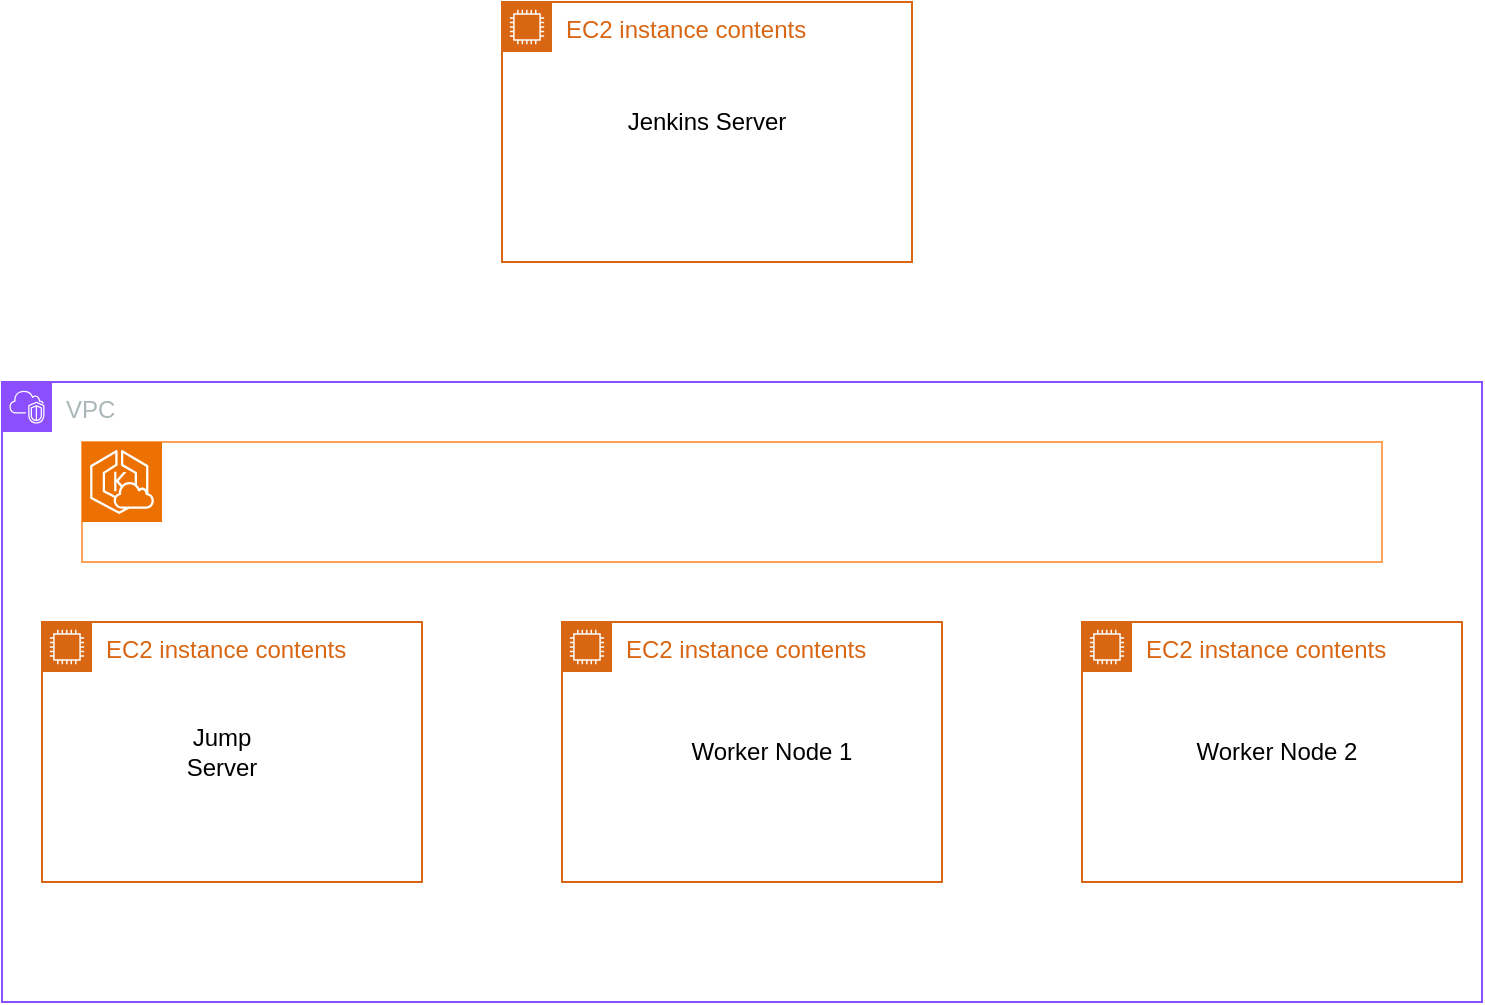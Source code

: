 <mxfile version="24.8.3">
  <diagram name="Page-1" id="SSs2KQE6aSDwqkHJg_ZX">
    <mxGraphModel dx="1042" dy="567" grid="1" gridSize="10" guides="1" tooltips="1" connect="1" arrows="1" fold="1" page="1" pageScale="1" pageWidth="850" pageHeight="1100" math="0" shadow="0">
      <root>
        <mxCell id="0" />
        <mxCell id="1" parent="0" />
        <mxCell id="2vYAOAcpv1Q47gSP7W0U-8" value="EC2 instance contents" style="points=[[0,0],[0.25,0],[0.5,0],[0.75,0],[1,0],[1,0.25],[1,0.5],[1,0.75],[1,1],[0.75,1],[0.5,1],[0.25,1],[0,1],[0,0.75],[0,0.5],[0,0.25]];outlineConnect=0;gradientColor=none;html=1;whiteSpace=wrap;fontSize=12;fontStyle=0;container=1;pointerEvents=0;collapsible=0;recursiveResize=0;shape=mxgraph.aws4.group;grIcon=mxgraph.aws4.group_ec2_instance_contents;strokeColor=#D86613;fillColor=none;verticalAlign=top;align=left;spacingLeft=30;fontColor=#D86613;dashed=0;" vertex="1" parent="1">
          <mxGeometry x="310" y="80" width="205" height="130" as="geometry" />
        </mxCell>
        <mxCell id="2vYAOAcpv1Q47gSP7W0U-9" value="Jenkins Server" style="text;html=1;align=center;verticalAlign=middle;whiteSpace=wrap;rounded=0;" vertex="1" parent="2vYAOAcpv1Q47gSP7W0U-8">
          <mxGeometry x="56.25" y="40" width="92.5" height="40" as="geometry" />
        </mxCell>
        <mxCell id="2vYAOAcpv1Q47gSP7W0U-12" value="VPC" style="points=[[0,0],[0.25,0],[0.5,0],[0.75,0],[1,0],[1,0.25],[1,0.5],[1,0.75],[1,1],[0.75,1],[0.5,1],[0.25,1],[0,1],[0,0.75],[0,0.5],[0,0.25]];outlineConnect=0;gradientColor=none;html=1;whiteSpace=wrap;fontSize=12;fontStyle=0;container=1;pointerEvents=0;collapsible=0;recursiveResize=0;shape=mxgraph.aws4.group;grIcon=mxgraph.aws4.group_vpc2;strokeColor=#8C4FFF;fillColor=none;verticalAlign=top;align=left;spacingLeft=30;fontColor=#AAB7B8;dashed=0;" vertex="1" parent="1">
          <mxGeometry x="60" y="270" width="740" height="310" as="geometry" />
        </mxCell>
        <mxCell id="2vYAOAcpv1Q47gSP7W0U-14" value="EC2 instance contents" style="points=[[0,0],[0.25,0],[0.5,0],[0.75,0],[1,0],[1,0.25],[1,0.5],[1,0.75],[1,1],[0.75,1],[0.5,1],[0.25,1],[0,1],[0,0.75],[0,0.5],[0,0.25]];outlineConnect=0;gradientColor=none;html=1;whiteSpace=wrap;fontSize=12;fontStyle=0;container=1;pointerEvents=0;collapsible=0;recursiveResize=0;shape=mxgraph.aws4.group;grIcon=mxgraph.aws4.group_ec2_instance_contents;strokeColor=#D86613;fillColor=none;verticalAlign=top;align=left;spacingLeft=30;fontColor=#D86613;dashed=0;" vertex="1" parent="2vYAOAcpv1Q47gSP7W0U-12">
          <mxGeometry x="540" y="120" width="190" height="130" as="geometry" />
        </mxCell>
        <mxCell id="2vYAOAcpv1Q47gSP7W0U-20" value="Worker Node 2" style="text;strokeColor=none;align=center;fillColor=none;html=1;verticalAlign=middle;whiteSpace=wrap;rounded=0;" vertex="1" parent="2vYAOAcpv1Q47gSP7W0U-14">
          <mxGeometry x="55" y="50" width="85" height="30" as="geometry" />
        </mxCell>
        <mxCell id="2vYAOAcpv1Q47gSP7W0U-18" value="EC2 instance contents" style="points=[[0,0],[0.25,0],[0.5,0],[0.75,0],[1,0],[1,0.25],[1,0.5],[1,0.75],[1,1],[0.75,1],[0.5,1],[0.25,1],[0,1],[0,0.75],[0,0.5],[0,0.25]];outlineConnect=0;gradientColor=none;html=1;whiteSpace=wrap;fontSize=12;fontStyle=0;container=1;pointerEvents=0;collapsible=0;recursiveResize=0;shape=mxgraph.aws4.group;grIcon=mxgraph.aws4.group_ec2_instance_contents;strokeColor=#D86613;fillColor=none;verticalAlign=top;align=left;spacingLeft=30;fontColor=#D86613;dashed=0;" vertex="1" parent="2vYAOAcpv1Q47gSP7W0U-12">
          <mxGeometry x="20" y="120" width="190" height="130" as="geometry" />
        </mxCell>
        <mxCell id="2vYAOAcpv1Q47gSP7W0U-16" value="Jump Server" style="text;strokeColor=none;align=center;fillColor=none;html=1;verticalAlign=middle;whiteSpace=wrap;rounded=0;" vertex="1" parent="2vYAOAcpv1Q47gSP7W0U-18">
          <mxGeometry x="60" y="50" width="60" height="30" as="geometry" />
        </mxCell>
        <mxCell id="2vYAOAcpv1Q47gSP7W0U-17" value="EC2 instance contents" style="points=[[0,0],[0.25,0],[0.5,0],[0.75,0],[1,0],[1,0.25],[1,0.5],[1,0.75],[1,1],[0.75,1],[0.5,1],[0.25,1],[0,1],[0,0.75],[0,0.5],[0,0.25]];outlineConnect=0;gradientColor=none;html=1;whiteSpace=wrap;fontSize=12;fontStyle=0;container=1;pointerEvents=0;collapsible=0;recursiveResize=0;shape=mxgraph.aws4.group;grIcon=mxgraph.aws4.group_ec2_instance_contents;strokeColor=#D86613;fillColor=none;verticalAlign=top;align=left;spacingLeft=30;fontColor=#D86613;dashed=0;" vertex="1" parent="2vYAOAcpv1Q47gSP7W0U-12">
          <mxGeometry x="280" y="120" width="190" height="130" as="geometry" />
        </mxCell>
        <mxCell id="2vYAOAcpv1Q47gSP7W0U-19" value="Worker Node 1" style="text;strokeColor=none;align=center;fillColor=none;html=1;verticalAlign=middle;whiteSpace=wrap;rounded=0;" vertex="1" parent="2vYAOAcpv1Q47gSP7W0U-17">
          <mxGeometry x="60" y="50" width="90" height="30" as="geometry" />
        </mxCell>
        <mxCell id="2vYAOAcpv1Q47gSP7W0U-22" value="" style="rounded=0;whiteSpace=wrap;html=1;strokeColor=#FFA057;" vertex="1" parent="2vYAOAcpv1Q47gSP7W0U-12">
          <mxGeometry x="40" y="30" width="650" height="60" as="geometry" />
        </mxCell>
        <mxCell id="2vYAOAcpv1Q47gSP7W0U-21" value="" style="sketch=0;points=[[0,0,0],[0.25,0,0],[0.5,0,0],[0.75,0,0],[1,0,0],[0,1,0],[0.25,1,0],[0.5,1,0],[0.75,1,0],[1,1,0],[0,0.25,0],[0,0.5,0],[0,0.75,0],[1,0.25,0],[1,0.5,0],[1,0.75,0]];outlineConnect=0;fontColor=#232F3E;fillColor=#ED7100;strokeColor=#ffffff;dashed=0;verticalLabelPosition=bottom;verticalAlign=top;align=center;html=1;fontSize=12;fontStyle=0;aspect=fixed;shape=mxgraph.aws4.resourceIcon;resIcon=mxgraph.aws4.eks_cloud;" vertex="1" parent="2vYAOAcpv1Q47gSP7W0U-12">
          <mxGeometry x="40" y="30" width="40" height="40" as="geometry" />
        </mxCell>
      </root>
    </mxGraphModel>
  </diagram>
</mxfile>
